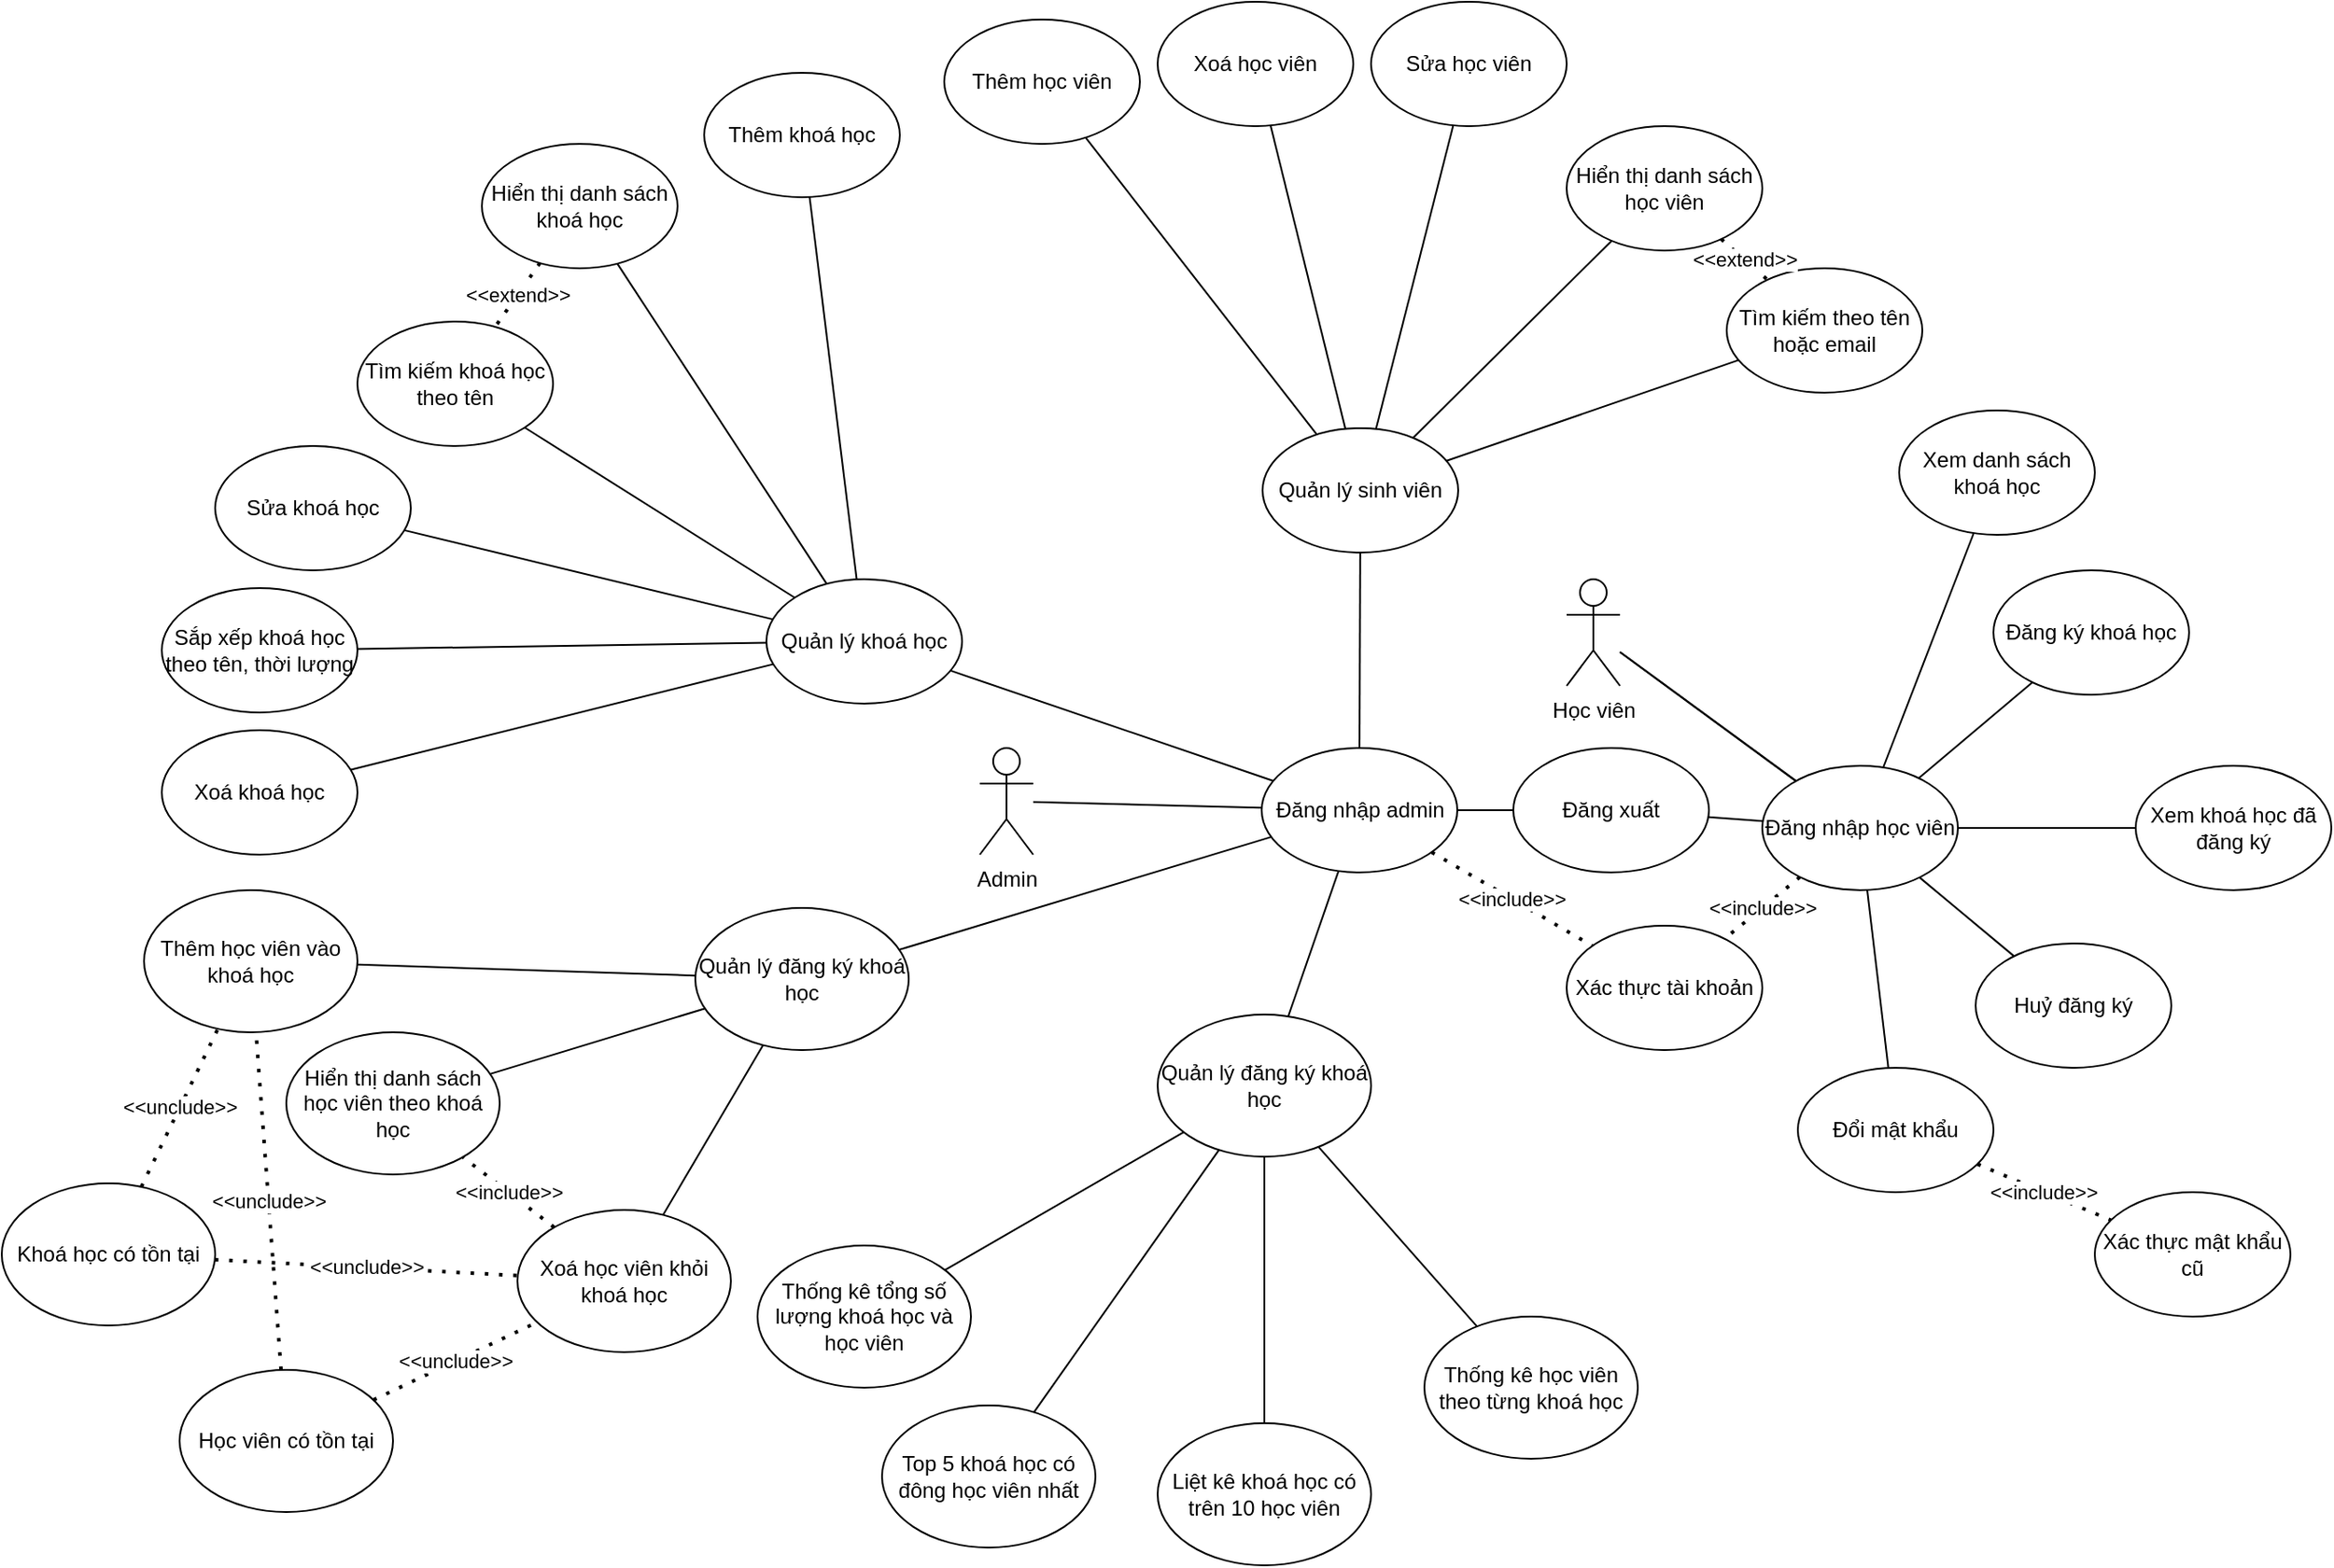 <mxfile version="26.2.12">
  <diagram name="Page-1" id="o2L40tA-y_nmbJvJ4Ik-">
    <mxGraphModel dx="2725" dy="2336" grid="1" gridSize="10" guides="1" tooltips="1" connect="1" arrows="1" fold="1" page="1" pageScale="1" pageWidth="827" pageHeight="1169" math="0" shadow="0">
      <root>
        <mxCell id="0" />
        <mxCell id="1" parent="0" />
        <mxCell id="L2nPQfRjoZJG_OZ9x2yW-20" value="Học viên" style="shape=umlActor;verticalLabelPosition=bottom;verticalAlign=top;html=1;outlineConnect=0;" parent="1" vertex="1">
          <mxGeometry x="530" y="155" width="30" height="60" as="geometry" />
        </mxCell>
        <mxCell id="L2nPQfRjoZJG_OZ9x2yW-21" value="Đăng nhập admin" style="ellipse;whiteSpace=wrap;html=1;" parent="1" vertex="1">
          <mxGeometry x="358.5" y="250" width="110" height="70" as="geometry" />
        </mxCell>
        <mxCell id="L2nPQfRjoZJG_OZ9x2yW-22" value="Đăng xuất" style="ellipse;whiteSpace=wrap;html=1;" parent="1" vertex="1">
          <mxGeometry x="500" y="250" width="110" height="70" as="geometry" />
        </mxCell>
        <mxCell id="L2nPQfRjoZJG_OZ9x2yW-24" value="" style="endArrow=none;html=1;rounded=0;" parent="1" source="FRVtwsN2duS9EPxrO6-U-3" target="L2nPQfRjoZJG_OZ9x2yW-22" edge="1">
          <mxGeometry width="50" height="50" relative="1" as="geometry">
            <mxPoint x="421" y="290" as="sourcePoint" />
            <mxPoint x="471" y="240" as="targetPoint" />
          </mxGeometry>
        </mxCell>
        <mxCell id="L2nPQfRjoZJG_OZ9x2yW-50" value="" style="endArrow=none;html=1;rounded=0;" parent="1" source="L2nPQfRjoZJG_OZ9x2yW-21" target="FRVtwsN2duS9EPxrO6-U-17" edge="1">
          <mxGeometry width="50" height="50" relative="1" as="geometry">
            <mxPoint x="230" y="230" as="sourcePoint" />
            <mxPoint x="316.82" y="110" as="targetPoint" />
          </mxGeometry>
        </mxCell>
        <mxCell id="lWZyb1UV1sfNChOyKNu9-25" value="Xem danh sách khoá học" style="ellipse;whiteSpace=wrap;html=1;" parent="1" vertex="1">
          <mxGeometry x="717" y="60" width="110" height="70" as="geometry" />
        </mxCell>
        <mxCell id="lWZyb1UV1sfNChOyKNu9-26" value="Đăng ký khoá học" style="ellipse;whiteSpace=wrap;html=1;" parent="1" vertex="1">
          <mxGeometry x="770" y="150" width="110" height="70" as="geometry" />
        </mxCell>
        <mxCell id="lWZyb1UV1sfNChOyKNu9-27" value="Xem khoá học đã đăng ký" style="ellipse;whiteSpace=wrap;html=1;" parent="1" vertex="1">
          <mxGeometry x="850" y="260" width="110" height="70" as="geometry" />
        </mxCell>
        <mxCell id="lWZyb1UV1sfNChOyKNu9-31" value="Huỷ đăng ký" style="ellipse;whiteSpace=wrap;html=1;" parent="1" vertex="1">
          <mxGeometry x="760" y="360" width="110" height="70" as="geometry" />
        </mxCell>
        <mxCell id="lWZyb1UV1sfNChOyKNu9-32" value="Đổi mật khẩu" style="ellipse;whiteSpace=wrap;html=1;" parent="1" vertex="1">
          <mxGeometry x="660" y="430" width="110" height="70" as="geometry" />
        </mxCell>
        <mxCell id="lWZyb1UV1sfNChOyKNu9-35" value="" style="endArrow=none;html=1;rounded=0;" parent="1" source="FRVtwsN2duS9EPxrO6-U-3" target="lWZyb1UV1sfNChOyKNu9-32" edge="1">
          <mxGeometry width="50" height="50" relative="1" as="geometry">
            <mxPoint x="560" y="350" as="sourcePoint" />
            <mxPoint x="610" y="300" as="targetPoint" />
          </mxGeometry>
        </mxCell>
        <mxCell id="lWZyb1UV1sfNChOyKNu9-41" value="Xác thực tài khoản" style="ellipse;whiteSpace=wrap;html=1;" parent="1" vertex="1">
          <mxGeometry x="530" y="350" width="110" height="70" as="geometry" />
        </mxCell>
        <mxCell id="lWZyb1UV1sfNChOyKNu9-42" value="&amp;lt;&amp;lt;include&amp;gt;&amp;gt;" style="endArrow=none;dashed=1;html=1;dashPattern=1 3;strokeWidth=2;rounded=0;" parent="1" source="L2nPQfRjoZJG_OZ9x2yW-21" target="lWZyb1UV1sfNChOyKNu9-41" edge="1">
          <mxGeometry width="50" height="50" relative="1" as="geometry">
            <mxPoint x="380" y="410" as="sourcePoint" />
            <mxPoint x="723" y="527" as="targetPoint" />
          </mxGeometry>
        </mxCell>
        <mxCell id="L2nPQfRjoZJG_OZ9x2yW-19" value="Admin" style="shape=umlActor;verticalLabelPosition=bottom;verticalAlign=top;html=1;outlineConnect=0;" parent="1" vertex="1">
          <mxGeometry x="200" y="250" width="30" height="60" as="geometry" />
        </mxCell>
        <mxCell id="lWZyb1UV1sfNChOyKNu9-81" value="Xác thực mật khẩu cũ" style="ellipse;whiteSpace=wrap;html=1;" parent="1" vertex="1">
          <mxGeometry x="827" y="500" width="110" height="70" as="geometry" />
        </mxCell>
        <mxCell id="lWZyb1UV1sfNChOyKNu9-82" value="&amp;lt;&amp;lt;include&amp;gt;&amp;gt;" style="endArrow=none;dashed=1;html=1;dashPattern=1 3;strokeWidth=2;rounded=0;" parent="1" source="lWZyb1UV1sfNChOyKNu9-32" target="lWZyb1UV1sfNChOyKNu9-81" edge="1">
          <mxGeometry width="50" height="50" relative="1" as="geometry">
            <mxPoint x="690" y="448" as="sourcePoint" />
            <mxPoint x="530" y="322" as="targetPoint" />
          </mxGeometry>
        </mxCell>
        <mxCell id="FRVtwsN2duS9EPxrO6-U-1" value="" style="endArrow=none;html=1;rounded=0;" edge="1" parent="1" source="FRVtwsN2duS9EPxrO6-U-24" target="L2nPQfRjoZJG_OZ9x2yW-21">
          <mxGeometry width="50" height="50" relative="1" as="geometry">
            <mxPoint x="140" y="210.184" as="sourcePoint" />
            <mxPoint x="240" y="200" as="targetPoint" />
          </mxGeometry>
        </mxCell>
        <mxCell id="FRVtwsN2duS9EPxrO6-U-2" value="" style="endArrow=none;html=1;rounded=0;" edge="1" parent="1" source="FRVtwsN2duS9EPxrO6-U-31" target="L2nPQfRjoZJG_OZ9x2yW-21">
          <mxGeometry width="50" height="50" relative="1" as="geometry">
            <mxPoint x="70" y="421.543" as="sourcePoint" />
            <mxPoint x="390" y="310" as="targetPoint" />
          </mxGeometry>
        </mxCell>
        <mxCell id="FRVtwsN2duS9EPxrO6-U-4" value="" style="endArrow=none;html=1;rounded=0;" edge="1" parent="1" source="FRVtwsN2duS9EPxrO6-U-3" target="L2nPQfRjoZJG_OZ9x2yW-20">
          <mxGeometry width="50" height="50" relative="1" as="geometry">
            <mxPoint x="520" y="290" as="sourcePoint" />
            <mxPoint x="570" y="240" as="targetPoint" />
          </mxGeometry>
        </mxCell>
        <mxCell id="FRVtwsN2duS9EPxrO6-U-5" value="&amp;lt;&amp;lt;include&amp;gt;&amp;gt;" style="endArrow=none;dashed=1;html=1;dashPattern=1 3;strokeWidth=2;rounded=0;" edge="1" parent="1" source="FRVtwsN2duS9EPxrO6-U-3" target="lWZyb1UV1sfNChOyKNu9-41">
          <mxGeometry width="50" height="50" relative="1" as="geometry">
            <mxPoint x="464" y="319" as="sourcePoint" />
            <mxPoint x="555" y="371" as="targetPoint" />
          </mxGeometry>
        </mxCell>
        <mxCell id="FRVtwsN2duS9EPxrO6-U-6" value="" style="endArrow=none;html=1;rounded=0;" edge="1" parent="1" source="L2nPQfRjoZJG_OZ9x2yW-19" target="L2nPQfRjoZJG_OZ9x2yW-21">
          <mxGeometry width="50" height="50" relative="1" as="geometry">
            <mxPoint x="280" y="360" as="sourcePoint" />
            <mxPoint x="330" y="310" as="targetPoint" />
          </mxGeometry>
        </mxCell>
        <mxCell id="FRVtwsN2duS9EPxrO6-U-7" value="" style="endArrow=none;html=1;rounded=0;" edge="1" parent="1" source="L2nPQfRjoZJG_OZ9x2yW-21" target="FRVtwsN2duS9EPxrO6-U-36">
          <mxGeometry width="50" height="50" relative="1" as="geometry">
            <mxPoint x="290" y="220" as="sourcePoint" />
            <mxPoint x="390.885" y="390" as="targetPoint" />
          </mxGeometry>
        </mxCell>
        <mxCell id="FRVtwsN2duS9EPxrO6-U-8" value="" style="endArrow=none;html=1;rounded=0;" edge="1" parent="1" source="L2nPQfRjoZJG_OZ9x2yW-20" target="FRVtwsN2duS9EPxrO6-U-3">
          <mxGeometry width="50" height="50" relative="1" as="geometry">
            <mxPoint x="671" y="240" as="sourcePoint" />
            <mxPoint x="708" y="430" as="targetPoint" />
          </mxGeometry>
        </mxCell>
        <mxCell id="FRVtwsN2duS9EPxrO6-U-3" value="Đăng nhập học viên" style="ellipse;whiteSpace=wrap;html=1;" vertex="1" parent="1">
          <mxGeometry x="640" y="260" width="110" height="70" as="geometry" />
        </mxCell>
        <mxCell id="FRVtwsN2duS9EPxrO6-U-9" value="" style="endArrow=none;html=1;rounded=0;" edge="1" parent="1" source="FRVtwsN2duS9EPxrO6-U-3" target="lWZyb1UV1sfNChOyKNu9-26">
          <mxGeometry width="50" height="50" relative="1" as="geometry">
            <mxPoint x="700" y="260" as="sourcePoint" />
            <mxPoint x="750" y="210" as="targetPoint" />
          </mxGeometry>
        </mxCell>
        <mxCell id="FRVtwsN2duS9EPxrO6-U-10" value="" style="endArrow=none;html=1;rounded=0;" edge="1" parent="1" source="FRVtwsN2duS9EPxrO6-U-3" target="lWZyb1UV1sfNChOyKNu9-25">
          <mxGeometry width="50" height="50" relative="1" as="geometry">
            <mxPoint x="590" y="270" as="sourcePoint" />
            <mxPoint x="640" y="220" as="targetPoint" />
          </mxGeometry>
        </mxCell>
        <mxCell id="FRVtwsN2duS9EPxrO6-U-11" value="" style="endArrow=none;html=1;rounded=0;" edge="1" parent="1" source="FRVtwsN2duS9EPxrO6-U-3" target="lWZyb1UV1sfNChOyKNu9-31">
          <mxGeometry width="50" height="50" relative="1" as="geometry">
            <mxPoint x="590" y="290" as="sourcePoint" />
            <mxPoint x="640" y="240" as="targetPoint" />
          </mxGeometry>
        </mxCell>
        <mxCell id="FRVtwsN2duS9EPxrO6-U-12" value="" style="endArrow=none;html=1;rounded=0;" edge="1" parent="1" source="FRVtwsN2duS9EPxrO6-U-3" target="lWZyb1UV1sfNChOyKNu9-27">
          <mxGeometry width="50" height="50" relative="1" as="geometry">
            <mxPoint x="750" y="370" as="sourcePoint" />
            <mxPoint x="800" y="320" as="targetPoint" />
          </mxGeometry>
        </mxCell>
        <mxCell id="FRVtwsN2duS9EPxrO6-U-16" value="" style="endArrow=none;html=1;rounded=0;" edge="1" parent="1" source="L2nPQfRjoZJG_OZ9x2yW-21" target="L2nPQfRjoZJG_OZ9x2yW-22">
          <mxGeometry width="50" height="50" relative="1" as="geometry">
            <mxPoint x="410" y="420" as="sourcePoint" />
            <mxPoint x="460" y="370" as="targetPoint" />
          </mxGeometry>
        </mxCell>
        <mxCell id="FRVtwsN2duS9EPxrO6-U-17" value="Quản lý sinh viên" style="ellipse;whiteSpace=wrap;html=1;" vertex="1" parent="1">
          <mxGeometry x="359" y="70" width="110" height="70" as="geometry" />
        </mxCell>
        <mxCell id="L2nPQfRjoZJG_OZ9x2yW-45" value="Thêm học viên" style="ellipse;whiteSpace=wrap;html=1;" parent="1" vertex="1">
          <mxGeometry x="180" y="-160" width="110" height="70" as="geometry" />
        </mxCell>
        <mxCell id="L2nPQfRjoZJG_OZ9x2yW-48" value="Xoá học viên" style="ellipse;whiteSpace=wrap;html=1;" parent="1" vertex="1">
          <mxGeometry x="300" y="-170" width="110" height="70" as="geometry" />
        </mxCell>
        <mxCell id="L2nPQfRjoZJG_OZ9x2yW-55" value="Tìm kiếm theo tên hoặc email" style="ellipse;whiteSpace=wrap;html=1;" parent="1" vertex="1">
          <mxGeometry x="620" y="-20" width="110" height="70" as="geometry" />
        </mxCell>
        <mxCell id="lWZyb1UV1sfNChOyKNu9-72" value="&amp;lt;&amp;lt;extend&amp;gt;&amp;gt;" style="endArrow=none;dashed=1;html=1;dashPattern=1 3;strokeWidth=2;rounded=0;" parent="1" source="L2nPQfRjoZJG_OZ9x2yW-49" target="L2nPQfRjoZJG_OZ9x2yW-55" edge="1">
          <mxGeometry width="50" height="50" relative="1" as="geometry">
            <mxPoint x="846.413" y="-110.002" as="sourcePoint" />
            <mxPoint x="287" y="-39.24" as="targetPoint" />
          </mxGeometry>
        </mxCell>
        <mxCell id="L2nPQfRjoZJG_OZ9x2yW-49" value="Hiển thị danh sách học viên" style="ellipse;whiteSpace=wrap;html=1;" parent="1" vertex="1">
          <mxGeometry x="530" y="-100" width="110" height="70" as="geometry" />
        </mxCell>
        <mxCell id="L2nPQfRjoZJG_OZ9x2yW-47" value="Sửa học viên" style="ellipse;whiteSpace=wrap;html=1;" parent="1" vertex="1">
          <mxGeometry x="420" y="-170" width="110" height="70" as="geometry" />
        </mxCell>
        <mxCell id="FRVtwsN2duS9EPxrO6-U-18" value="" style="endArrow=none;html=1;rounded=0;" edge="1" parent="1" source="FRVtwsN2duS9EPxrO6-U-17" target="L2nPQfRjoZJG_OZ9x2yW-47">
          <mxGeometry width="50" height="50" relative="1" as="geometry">
            <mxPoint x="380" y="20" as="sourcePoint" />
            <mxPoint x="430" y="-30" as="targetPoint" />
          </mxGeometry>
        </mxCell>
        <mxCell id="FRVtwsN2duS9EPxrO6-U-19" value="" style="endArrow=none;html=1;rounded=0;" edge="1" parent="1" source="FRVtwsN2duS9EPxrO6-U-17" target="L2nPQfRjoZJG_OZ9x2yW-48">
          <mxGeometry width="50" height="50" relative="1" as="geometry">
            <mxPoint x="418" y="21" as="sourcePoint" />
            <mxPoint x="432" y="-130" as="targetPoint" />
          </mxGeometry>
        </mxCell>
        <mxCell id="FRVtwsN2duS9EPxrO6-U-20" value="" style="endArrow=none;html=1;rounded=0;" edge="1" parent="1" source="FRVtwsN2duS9EPxrO6-U-17" target="L2nPQfRjoZJG_OZ9x2yW-45">
          <mxGeometry width="50" height="50" relative="1" as="geometry">
            <mxPoint x="396" y="23" as="sourcePoint" />
            <mxPoint x="336" y="-82" as="targetPoint" />
          </mxGeometry>
        </mxCell>
        <mxCell id="FRVtwsN2duS9EPxrO6-U-21" value="" style="endArrow=none;html=1;rounded=0;" edge="1" parent="1" source="FRVtwsN2duS9EPxrO6-U-17" target="L2nPQfRjoZJG_OZ9x2yW-49">
          <mxGeometry width="50" height="50" relative="1" as="geometry">
            <mxPoint x="373" y="33" as="sourcePoint" />
            <mxPoint x="257" y="-32" as="targetPoint" />
          </mxGeometry>
        </mxCell>
        <mxCell id="FRVtwsN2duS9EPxrO6-U-22" value="" style="endArrow=none;html=1;rounded=0;" edge="1" parent="1" source="FRVtwsN2duS9EPxrO6-U-17" target="L2nPQfRjoZJG_OZ9x2yW-55">
          <mxGeometry width="50" height="50" relative="1" as="geometry">
            <mxPoint x="439" y="24" as="sourcePoint" />
            <mxPoint x="510" y="-73" as="targetPoint" />
          </mxGeometry>
        </mxCell>
        <mxCell id="L2nPQfRjoZJG_OZ9x2yW-35" value="Hiển thị danh sách khoá học" style="ellipse;whiteSpace=wrap;html=1;" parent="1" vertex="1">
          <mxGeometry x="-80" y="-90.0" width="110" height="70" as="geometry" />
        </mxCell>
        <mxCell id="L2nPQfRjoZJG_OZ9x2yW-37" value="&lt;span style=&quot;line-height: 107%;&quot;&gt;&lt;font face=&quot;Helvetica&quot;&gt;Tìm kiếm khoá học theo tên&lt;/font&gt;&lt;/span&gt;" style="ellipse;whiteSpace=wrap;html=1;fontFamily=Helvetica;" parent="1" vertex="1">
          <mxGeometry x="-150" y="10.0" width="110" height="70" as="geometry" />
        </mxCell>
        <mxCell id="L2nPQfRjoZJG_OZ9x2yW-38" value="&lt;span style=&quot;line-height: 107%;&quot;&gt;&lt;font face=&quot;Helvetica&quot;&gt;Sắp xếp khoá học theo tên, thời lượng&lt;/font&gt;&lt;/span&gt;" style="ellipse;whiteSpace=wrap;html=1;fontFamily=Helvetica;" parent="1" vertex="1">
          <mxGeometry x="-260" y="160" width="110" height="70" as="geometry" />
        </mxCell>
        <mxCell id="L2nPQfRjoZJG_OZ9x2yW-27" value="Thêm khoá học" style="ellipse;whiteSpace=wrap;html=1;" parent="1" vertex="1">
          <mxGeometry x="45" y="-130" width="110" height="70" as="geometry" />
        </mxCell>
        <mxCell id="L2nPQfRjoZJG_OZ9x2yW-29" value="Sửa khoá học" style="ellipse;whiteSpace=wrap;html=1;" parent="1" vertex="1">
          <mxGeometry x="-230" y="80.0" width="110" height="70" as="geometry" />
        </mxCell>
        <mxCell id="L2nPQfRjoZJG_OZ9x2yW-32" value="Xoá khoá học" style="ellipse;whiteSpace=wrap;html=1;" parent="1" vertex="1">
          <mxGeometry x="-260" y="240" width="110" height="70" as="geometry" />
        </mxCell>
        <mxCell id="lWZyb1UV1sfNChOyKNu9-71" value="&amp;lt;&amp;lt;extend&amp;gt;&amp;gt;" style="endArrow=none;dashed=1;html=1;dashPattern=1 3;strokeWidth=2;rounded=0;" parent="1" source="L2nPQfRjoZJG_OZ9x2yW-35" target="L2nPQfRjoZJG_OZ9x2yW-37" edge="1">
          <mxGeometry width="50" height="50" relative="1" as="geometry">
            <mxPoint x="-560" y="170.76" as="sourcePoint" />
            <mxPoint x="-510" y="120.76" as="targetPoint" />
          </mxGeometry>
        </mxCell>
        <mxCell id="FRVtwsN2duS9EPxrO6-U-24" value="&lt;span style=&quot;line-height: 107%;&quot;&gt;&lt;font face=&quot;Helvetica&quot;&gt;Quản lý khoá học&lt;/font&gt;&lt;/span&gt;" style="ellipse;whiteSpace=wrap;html=1;fontFamily=Helvetica;" vertex="1" parent="1">
          <mxGeometry x="80" y="155" width="110" height="70" as="geometry" />
        </mxCell>
        <mxCell id="FRVtwsN2duS9EPxrO6-U-25" value="" style="endArrow=none;html=1;rounded=0;" edge="1" parent="1" source="FRVtwsN2duS9EPxrO6-U-24" target="L2nPQfRjoZJG_OZ9x2yW-35">
          <mxGeometry width="50" height="50" relative="1" as="geometry">
            <mxPoint y="170" as="sourcePoint" />
            <mxPoint x="50" y="120" as="targetPoint" />
          </mxGeometry>
        </mxCell>
        <mxCell id="FRVtwsN2duS9EPxrO6-U-26" value="" style="endArrow=none;html=1;rounded=0;" edge="1" parent="1" source="FRVtwsN2duS9EPxrO6-U-24" target="L2nPQfRjoZJG_OZ9x2yW-29">
          <mxGeometry width="50" height="50" relative="1" as="geometry">
            <mxPoint x="-50" y="210" as="sourcePoint" />
            <mxPoint y="160" as="targetPoint" />
          </mxGeometry>
        </mxCell>
        <mxCell id="FRVtwsN2duS9EPxrO6-U-27" value="" style="endArrow=none;html=1;rounded=0;" edge="1" parent="1" source="L2nPQfRjoZJG_OZ9x2yW-32" target="FRVtwsN2duS9EPxrO6-U-24">
          <mxGeometry width="50" height="50" relative="1" as="geometry">
            <mxPoint y="300" as="sourcePoint" />
            <mxPoint x="50" y="250" as="targetPoint" />
          </mxGeometry>
        </mxCell>
        <mxCell id="FRVtwsN2duS9EPxrO6-U-28" value="" style="endArrow=none;html=1;rounded=0;" edge="1" parent="1" source="FRVtwsN2duS9EPxrO6-U-24" target="L2nPQfRjoZJG_OZ9x2yW-37">
          <mxGeometry width="50" height="50" relative="1" as="geometry">
            <mxPoint y="170" as="sourcePoint" />
            <mxPoint x="50" y="120" as="targetPoint" />
          </mxGeometry>
        </mxCell>
        <mxCell id="FRVtwsN2duS9EPxrO6-U-29" value="" style="endArrow=none;html=1;rounded=0;" edge="1" parent="1" source="L2nPQfRjoZJG_OZ9x2yW-38" target="FRVtwsN2duS9EPxrO6-U-24">
          <mxGeometry width="50" height="50" relative="1" as="geometry">
            <mxPoint x="-30" y="250" as="sourcePoint" />
            <mxPoint x="20" y="200" as="targetPoint" />
          </mxGeometry>
        </mxCell>
        <mxCell id="FRVtwsN2duS9EPxrO6-U-30" value="" style="endArrow=none;html=1;rounded=0;" edge="1" parent="1" source="FRVtwsN2duS9EPxrO6-U-24" target="L2nPQfRjoZJG_OZ9x2yW-27">
          <mxGeometry width="50" height="50" relative="1" as="geometry">
            <mxPoint x="120" y="110" as="sourcePoint" />
            <mxPoint x="170" y="60" as="targetPoint" />
          </mxGeometry>
        </mxCell>
        <mxCell id="lWZyb1UV1sfNChOyKNu9-5" value="Hiển thị danh sách học viên theo khoá học" style="ellipse;whiteSpace=wrap;html=1;" parent="1" vertex="1">
          <mxGeometry x="-190" y="410" width="120" height="80" as="geometry" />
        </mxCell>
        <mxCell id="lWZyb1UV1sfNChOyKNu9-9" value="Xoá học viên khỏi khoá học" style="ellipse;whiteSpace=wrap;html=1;" parent="1" vertex="1">
          <mxGeometry x="-60" y="510" width="120" height="80" as="geometry" />
        </mxCell>
        <mxCell id="lWZyb1UV1sfNChOyKNu9-7" value="Thêm học viên vào khoá học" style="ellipse;whiteSpace=wrap;html=1;" parent="1" vertex="1">
          <mxGeometry x="-270" y="330" width="120" height="80" as="geometry" />
        </mxCell>
        <mxCell id="KLDfTyOy08DT6SB66MFa-1" value="&amp;lt;&amp;lt;unclude&amp;gt;&amp;gt;" style="endArrow=none;dashed=1;html=1;dashPattern=1 3;strokeWidth=2;rounded=0;" parent="1" source="lWZyb1UV1sfNChOyKNu9-69" target="lWZyb1UV1sfNChOyKNu9-7" edge="1">
          <mxGeometry width="50" height="50" relative="1" as="geometry">
            <mxPoint x="-202.561" y="808.438" as="sourcePoint" />
            <mxPoint x="-240" y="790" as="targetPoint" />
          </mxGeometry>
        </mxCell>
        <mxCell id="lWZyb1UV1sfNChOyKNu9-67" value="Học viên có tồn tại" style="ellipse;whiteSpace=wrap;html=1;" parent="1" vertex="1">
          <mxGeometry x="-250" y="600" width="120" height="80" as="geometry" />
        </mxCell>
        <mxCell id="KLDfTyOy08DT6SB66MFa-2" value="&amp;lt;&amp;lt;unclude&amp;gt;&amp;gt;" style="endArrow=none;dashed=1;html=1;dashPattern=1 3;strokeWidth=2;rounded=0;" parent="1" source="lWZyb1UV1sfNChOyKNu9-67" target="lWZyb1UV1sfNChOyKNu9-7" edge="1">
          <mxGeometry width="50" height="50" relative="1" as="geometry">
            <mxPoint x="-193" y="818" as="sourcePoint" />
            <mxPoint x="-87" y="797" as="targetPoint" />
          </mxGeometry>
        </mxCell>
        <mxCell id="KLDfTyOy08DT6SB66MFa-3" value="&amp;lt;&amp;lt;unclude&amp;gt;&amp;gt;" style="endArrow=none;dashed=1;html=1;dashPattern=1 3;strokeWidth=2;rounded=0;" parent="1" source="lWZyb1UV1sfNChOyKNu9-67" target="lWZyb1UV1sfNChOyKNu9-9" edge="1">
          <mxGeometry width="50" height="50" relative="1" as="geometry">
            <mxPoint x="-114" y="858" as="sourcePoint" />
            <mxPoint x="-67" y="817" as="targetPoint" />
          </mxGeometry>
        </mxCell>
        <mxCell id="KLDfTyOy08DT6SB66MFa-4" value="&amp;lt;&amp;lt;unclude&amp;gt;&amp;gt;" style="endArrow=none;dashed=1;html=1;dashPattern=1 3;strokeWidth=2;rounded=0;" parent="1" source="lWZyb1UV1sfNChOyKNu9-69" target="lWZyb1UV1sfNChOyKNu9-9" edge="1">
          <mxGeometry width="50" height="50" relative="1" as="geometry">
            <mxPoint x="-202.853" y="832.188" as="sourcePoint" />
            <mxPoint x="-87" y="797" as="targetPoint" />
          </mxGeometry>
        </mxCell>
        <mxCell id="lWZyb1UV1sfNChOyKNu9-69" value="Khoá học có tồn tại" style="ellipse;whiteSpace=wrap;html=1;" parent="1" vertex="1">
          <mxGeometry x="-350" y="495" width="120" height="80" as="geometry" />
        </mxCell>
        <mxCell id="FRVtwsN2duS9EPxrO6-U-31" value="Quản lý đăng ký khoá học" style="ellipse;whiteSpace=wrap;html=1;" vertex="1" parent="1">
          <mxGeometry x="40" y="340" width="120" height="80" as="geometry" />
        </mxCell>
        <mxCell id="FRVtwsN2duS9EPxrO6-U-32" value="" style="endArrow=none;html=1;rounded=0;" edge="1" parent="1" source="lWZyb1UV1sfNChOyKNu9-5" target="FRVtwsN2duS9EPxrO6-U-31">
          <mxGeometry width="50" height="50" relative="1" as="geometry">
            <mxPoint x="-60" y="350" as="sourcePoint" />
            <mxPoint x="-10" y="300" as="targetPoint" />
          </mxGeometry>
        </mxCell>
        <mxCell id="FRVtwsN2duS9EPxrO6-U-33" value="" style="endArrow=none;html=1;rounded=0;" edge="1" parent="1" source="lWZyb1UV1sfNChOyKNu9-7" target="FRVtwsN2duS9EPxrO6-U-31">
          <mxGeometry width="50" height="50" relative="1" as="geometry">
            <mxPoint x="-30" y="330" as="sourcePoint" />
            <mxPoint x="20" y="280" as="targetPoint" />
          </mxGeometry>
        </mxCell>
        <mxCell id="FRVtwsN2duS9EPxrO6-U-34" value="" style="endArrow=none;html=1;rounded=0;" edge="1" parent="1" source="lWZyb1UV1sfNChOyKNu9-9" target="FRVtwsN2duS9EPxrO6-U-31">
          <mxGeometry width="50" height="50" relative="1" as="geometry">
            <mxPoint x="-20" y="460" as="sourcePoint" />
            <mxPoint x="30" y="410" as="targetPoint" />
          </mxGeometry>
        </mxCell>
        <mxCell id="FRVtwsN2duS9EPxrO6-U-35" value="&amp;lt;&amp;lt;include&amp;gt;&amp;gt;" style="endArrow=none;dashed=1;html=1;dashPattern=1 3;strokeWidth=2;rounded=0;" edge="1" parent="1" source="lWZyb1UV1sfNChOyKNu9-9" target="lWZyb1UV1sfNChOyKNu9-5">
          <mxGeometry width="50" height="50" relative="1" as="geometry">
            <mxPoint x="-420" y="700" as="sourcePoint" />
            <mxPoint x="-370" y="650" as="targetPoint" />
          </mxGeometry>
        </mxCell>
        <mxCell id="lWZyb1UV1sfNChOyKNu9-15" value="Thống kê tổng số lượng khoá học và học viên" style="ellipse;whiteSpace=wrap;html=1;" parent="1" vertex="1">
          <mxGeometry x="75" y="530" width="120" height="80" as="geometry" />
        </mxCell>
        <mxCell id="lWZyb1UV1sfNChOyKNu9-18" value="Liệt kê khoá học có trên 10 học viên" style="ellipse;whiteSpace=wrap;html=1;" parent="1" vertex="1">
          <mxGeometry x="300" y="630" width="120" height="80" as="geometry" />
        </mxCell>
        <mxCell id="lWZyb1UV1sfNChOyKNu9-17" value="Top 5 khoá học có đông học viên nhất" style="ellipse;whiteSpace=wrap;html=1;" parent="1" vertex="1">
          <mxGeometry x="145" y="620" width="120" height="80" as="geometry" />
        </mxCell>
        <mxCell id="lWZyb1UV1sfNChOyKNu9-20" value="Thống kê học viên theo từng khoá học" style="ellipse;whiteSpace=wrap;html=1;" parent="1" vertex="1">
          <mxGeometry x="450" y="570" width="120" height="80" as="geometry" />
        </mxCell>
        <mxCell id="FRVtwsN2duS9EPxrO6-U-36" value="Quản lý đăng ký khoá học" style="ellipse;whiteSpace=wrap;html=1;" vertex="1" parent="1">
          <mxGeometry x="300" y="400" width="120" height="80" as="geometry" />
        </mxCell>
        <mxCell id="FRVtwsN2duS9EPxrO6-U-37" value="" style="endArrow=none;html=1;rounded=0;" edge="1" parent="1" source="lWZyb1UV1sfNChOyKNu9-15" target="FRVtwsN2duS9EPxrO6-U-36">
          <mxGeometry width="50" height="50" relative="1" as="geometry">
            <mxPoint x="170" y="510" as="sourcePoint" />
            <mxPoint x="220" y="460" as="targetPoint" />
          </mxGeometry>
        </mxCell>
        <mxCell id="FRVtwsN2duS9EPxrO6-U-38" value="" style="endArrow=none;html=1;rounded=0;" edge="1" parent="1" source="lWZyb1UV1sfNChOyKNu9-17" target="FRVtwsN2duS9EPxrO6-U-36">
          <mxGeometry width="50" height="50" relative="1" as="geometry">
            <mxPoint x="370" y="590" as="sourcePoint" />
            <mxPoint x="420" y="540" as="targetPoint" />
          </mxGeometry>
        </mxCell>
        <mxCell id="FRVtwsN2duS9EPxrO6-U-39" value="" style="endArrow=none;html=1;rounded=0;" edge="1" parent="1" source="lWZyb1UV1sfNChOyKNu9-18" target="FRVtwsN2duS9EPxrO6-U-36">
          <mxGeometry width="50" height="50" relative="1" as="geometry">
            <mxPoint x="330" y="580" as="sourcePoint" />
            <mxPoint x="380" y="530" as="targetPoint" />
          </mxGeometry>
        </mxCell>
        <mxCell id="FRVtwsN2duS9EPxrO6-U-40" value="" style="endArrow=none;html=1;rounded=0;" edge="1" parent="1" source="lWZyb1UV1sfNChOyKNu9-20" target="FRVtwsN2duS9EPxrO6-U-36">
          <mxGeometry width="50" height="50" relative="1" as="geometry">
            <mxPoint x="380" y="570" as="sourcePoint" />
            <mxPoint x="430" y="520" as="targetPoint" />
          </mxGeometry>
        </mxCell>
      </root>
    </mxGraphModel>
  </diagram>
</mxfile>
